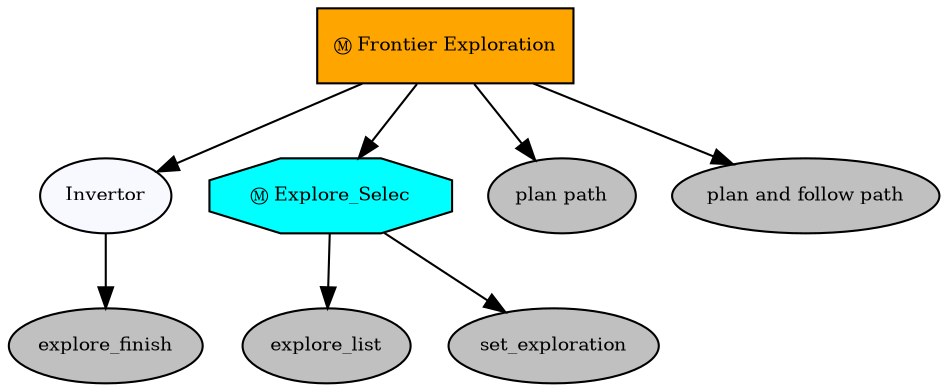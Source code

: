 digraph pastafarianism {
ordering=out;
graph [fontname="times-roman"];
node [fontname="times-roman"];
edge [fontname="times-roman"];
"Frontier Exploration" [fillcolor=orange, fontcolor=black, fontsize=9, label="Ⓜ Frontier Exploration", shape=box, style=filled];
Invertor [fillcolor=ghostwhite, fontcolor=black, fontsize=9, label=Invertor, shape=ellipse, style=filled];
"Frontier Exploration" -> Invertor;
explore_finish [fillcolor=gray, fontcolor=black, fontsize=9, label=explore_finish, shape=ellipse, style=filled];
Invertor -> explore_finish;
Explore_Selec [fillcolor=cyan, fontcolor=black, fontsize=9, label="Ⓜ Explore_Selec", shape=octagon, style=filled];
"Frontier Exploration" -> Explore_Selec;
explore_list [fillcolor=gray, fontcolor=black, fontsize=9, label=explore_list, shape=ellipse, style=filled];
Explore_Selec -> explore_list;
set_exploration [fillcolor=gray, fontcolor=black, fontsize=9, label=set_exploration, shape=ellipse, style=filled];
Explore_Selec -> set_exploration;
"plan path" [fillcolor=gray, fontcolor=black, fontsize=9, label="plan path", shape=ellipse, style=filled];
"Frontier Exploration" -> "plan path";
"plan and follow path" [fillcolor=gray, fontcolor=black, fontsize=9, label="plan and follow path", shape=ellipse, style=filled];
"Frontier Exploration" -> "plan and follow path";
}

